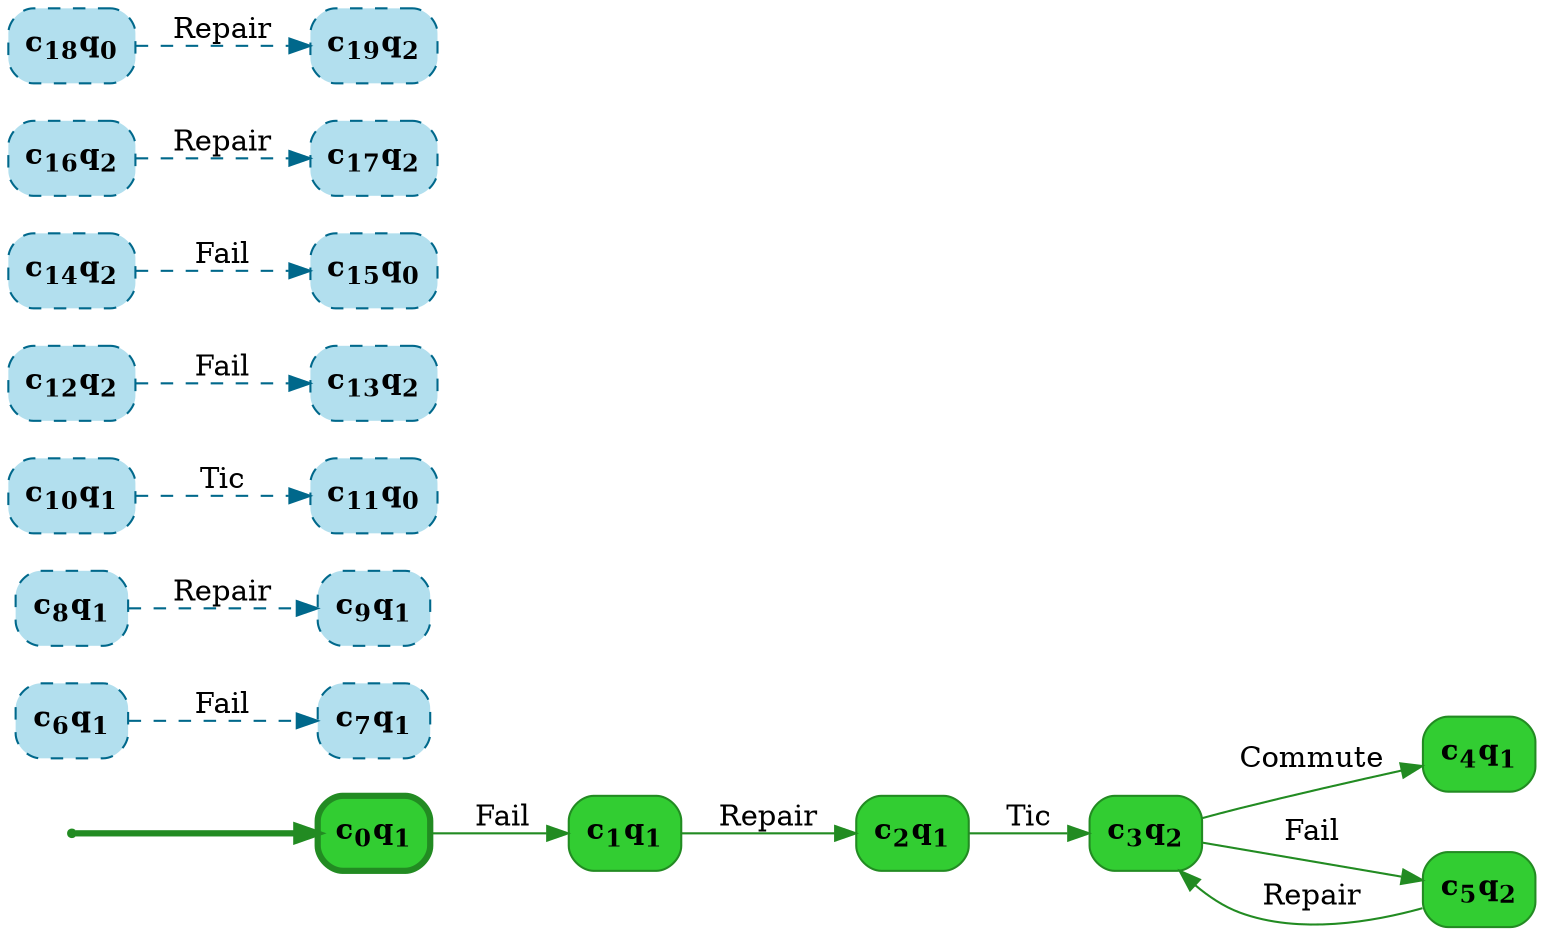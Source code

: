 digraph g {

	rankdir="LR"

	__invisible__[shape="point", color="forestgreen"]
	c0q1[label=<<b>c<sub>0</sub>q<sub>1</sub></b>>, shape="box", style="rounded, filled", fillcolor="limegreen", color="forestgreen", penwidth=3] // Initial
	c1q1[label=<<b>c<sub>1</sub>q<sub>1</sub></b>>, shape="box", style="rounded, filled", fillcolor="limegreen", color="forestgreen"]
	c2q1[label=<<b>c<sub>2</sub>q<sub>1</sub></b>>, shape="box", style="rounded, filled", fillcolor="limegreen", color="forestgreen"]
	c3q2[label=<<b>c<sub>3</sub>q<sub>2</sub></b>>, shape="box", style="rounded, filled", fillcolor="limegreen", color="forestgreen"]
	c4q1[label=<<b>c<sub>4</sub>q<sub>1</sub></b>>, shape="box", style="rounded, filled", fillcolor="limegreen", color="forestgreen"]
	c5q2[label=<<b>c<sub>5</sub>q<sub>2</sub></b>>, shape="box", style="rounded, filled", fillcolor="limegreen", color="forestgreen"]
	c6q1[label=<<b>c<sub>6</sub>q<sub>1</sub></b>>, shape="box", style="rounded, filled, dashed", fillcolor="lightblue2", color="deepskyblue4"]
	c7q1[label=<<b>c<sub>7</sub>q<sub>1</sub></b>>, shape="box", style="rounded, filled, dashed", fillcolor="lightblue2", color="deepskyblue4"]
	c8q1[label=<<b>c<sub>8</sub>q<sub>1</sub></b>>, shape="box", style="rounded, filled, dashed", fillcolor="lightblue2", color="deepskyblue4"]
	c9q1[label=<<b>c<sub>9</sub>q<sub>1</sub></b>>, shape="box", style="rounded, filled, dashed", fillcolor="lightblue2", color="deepskyblue4"]
	c10q1[label=<<b>c<sub>10</sub>q<sub>1</sub></b>>, shape="box", style="rounded, filled, dashed", fillcolor="lightblue2", color="deepskyblue4"]
	c11q0[label=<<b>c<sub>11</sub>q<sub>0</sub></b>>, shape="box", style="rounded, filled, dashed", fillcolor="lightblue2", color="deepskyblue4"]
	c12q2[label=<<b>c<sub>12</sub>q<sub>2</sub></b>>, shape="box", style="rounded, filled, dashed", fillcolor="lightblue2", color="deepskyblue4"]
	c13q2[label=<<b>c<sub>13</sub>q<sub>2</sub></b>>, shape="box", style="rounded, filled, dashed", fillcolor="lightblue2", color="deepskyblue4"]
	c14q2[label=<<b>c<sub>14</sub>q<sub>2</sub></b>>, shape="box", style="rounded, filled, dashed", fillcolor="lightblue2", color="deepskyblue4"]
	c15q0[label=<<b>c<sub>15</sub>q<sub>0</sub></b>>, shape="box", style="rounded, filled, dashed", fillcolor="lightblue2", color="deepskyblue4"]
	c16q2[label=<<b>c<sub>16</sub>q<sub>2</sub></b>>, shape="box", style="rounded, filled, dashed", fillcolor="lightblue2", color="deepskyblue4"]
	c17q2[label=<<b>c<sub>17</sub>q<sub>2</sub></b>>, shape="box", style="rounded, filled, dashed", fillcolor="lightblue2", color="deepskyblue4"]
	c18q0[label=<<b>c<sub>18</sub>q<sub>0</sub></b>>, shape="box", style="rounded, filled, dashed", fillcolor="lightblue2", color="deepskyblue4"]
	c19q2[label=<<b>c<sub>19</sub>q<sub>2</sub></b>>, shape="box", style="rounded, filled, dashed", fillcolor="lightblue2", color="deepskyblue4"]

	__invisible__ -> c0q1[penwidth=3, color="forestgreen"]
	c0q1 -> c1q1[label=<Fail>, color="forestgreen"]
	c1q1 -> c2q1[label=<Repair>, color="forestgreen"]
	c2q1 -> c3q2[label=<Tic>, color="forestgreen"]
	c3q2 -> c4q1[label=<Commute>, color="forestgreen"]
	c3q2 -> c5q2[label=<Fail>, color="forestgreen"]
	c5q2 -> c3q2[label=<Repair>, color="forestgreen"]
	c6q1 -> c7q1[label=<Fail>, color="deepskyblue4", style="dashed"]
	c8q1 -> c9q1[label=<Repair>, color="deepskyblue4", style="dashed"]
	c10q1 -> c11q0[label=<Tic>, color="deepskyblue4", style="dashed"]
	c12q2 -> c13q2[label=<Fail>, color="deepskyblue4", style="dashed"]
	c14q2 -> c15q0[label=<Fail>, color="deepskyblue4", style="dashed"]
	c16q2 -> c17q2[label=<Repair>, color="deepskyblue4", style="dashed"]
	c18q0 -> c19q2[label=<Repair>, color="deepskyblue4", style="dashed"]

}
